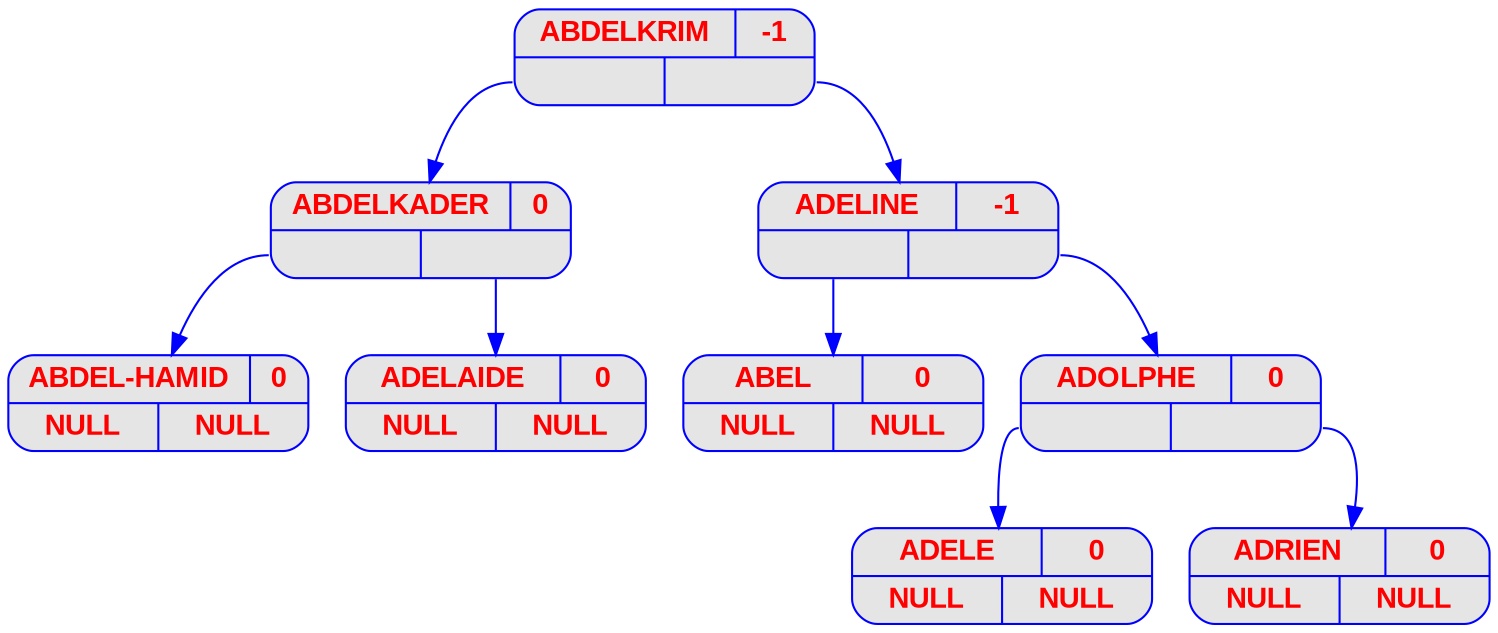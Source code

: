 digraph displayAVL {
	node [
		fontname  = "Arial bold" 
		fontsize  = "14"
		fontcolor = "red"
		style     = "rounded, filled"
		shape     = "record"
		fillcolor = "grey90"
		color     = "blue"
		width     = "2"
	]

	edge [
		color     = "blue"
	]

	"ABDELKRIM
" [label = "{{<c> ABDELKRIM
 | <b> -1} | { <g> | <d>}}"];
	"ABDELKRIM
":g -> "ABDELKADER
";
	"ABDELKADER
" [label = "{{<c> ABDELKADER
 | <b> 0} | { <g> | <d>}}"];
	"ABDELKADER
":g -> "ABDEL-HAMID
";
	"ABDEL-HAMID
" [label = "{{<c> ABDEL-HAMID
 | <b> 0} | { <g> | <d>}}"];
	"ABDEL-HAMID
" [label = "{{<c> ABDEL-HAMID
 | <b> 0} | { <g> NULL | <d> NULL}}"];
	"ABDELKADER
":d -> "ADELAIDE
";
	"ADELAIDE
" [label = "{{<c> ADELAIDE
 | <b> 0} | { <g> | <d>}}"];
	"ADELAIDE
" [label = "{{<c> ADELAIDE
 | <b> 0} | { <g> NULL | <d> NULL}}"];
	"ABDELKRIM
":d -> "ADELINE
";
	"ADELINE
" [label = "{{<c> ADELINE
 | <b> -1} | { <g> | <d>}}"];
	"ADELINE
":g -> "ABEL
";
	"ABEL
" [label = "{{<c> ABEL
 | <b> 0} | { <g> | <d>}}"];
	"ABEL
" [label = "{{<c> ABEL
 | <b> 0} | { <g> NULL | <d> NULL}}"];
	"ADELINE
":d -> "ADOLPHE
";
	"ADOLPHE
" [label = "{{<c> ADOLPHE
 | <b> 0} | { <g> | <d>}}"];
	"ADOLPHE
":g -> "ADELE
";
	"ADELE
" [label = "{{<c> ADELE
 | <b> 0} | { <g> | <d>}}"];
	"ADELE
" [label = "{{<c> ADELE
 | <b> 0} | { <g> NULL | <d> NULL}}"];
	"ADOLPHE
":d -> "ADRIEN
";
	"ADRIEN
" [label = "{{<c> ADRIEN
 | <b> 0} | { <g> | <d>}}"];
	"ADRIEN
" [label = "{{<c> ADRIEN
 | <b> 0} | { <g> NULL | <d> NULL}}"];
}
